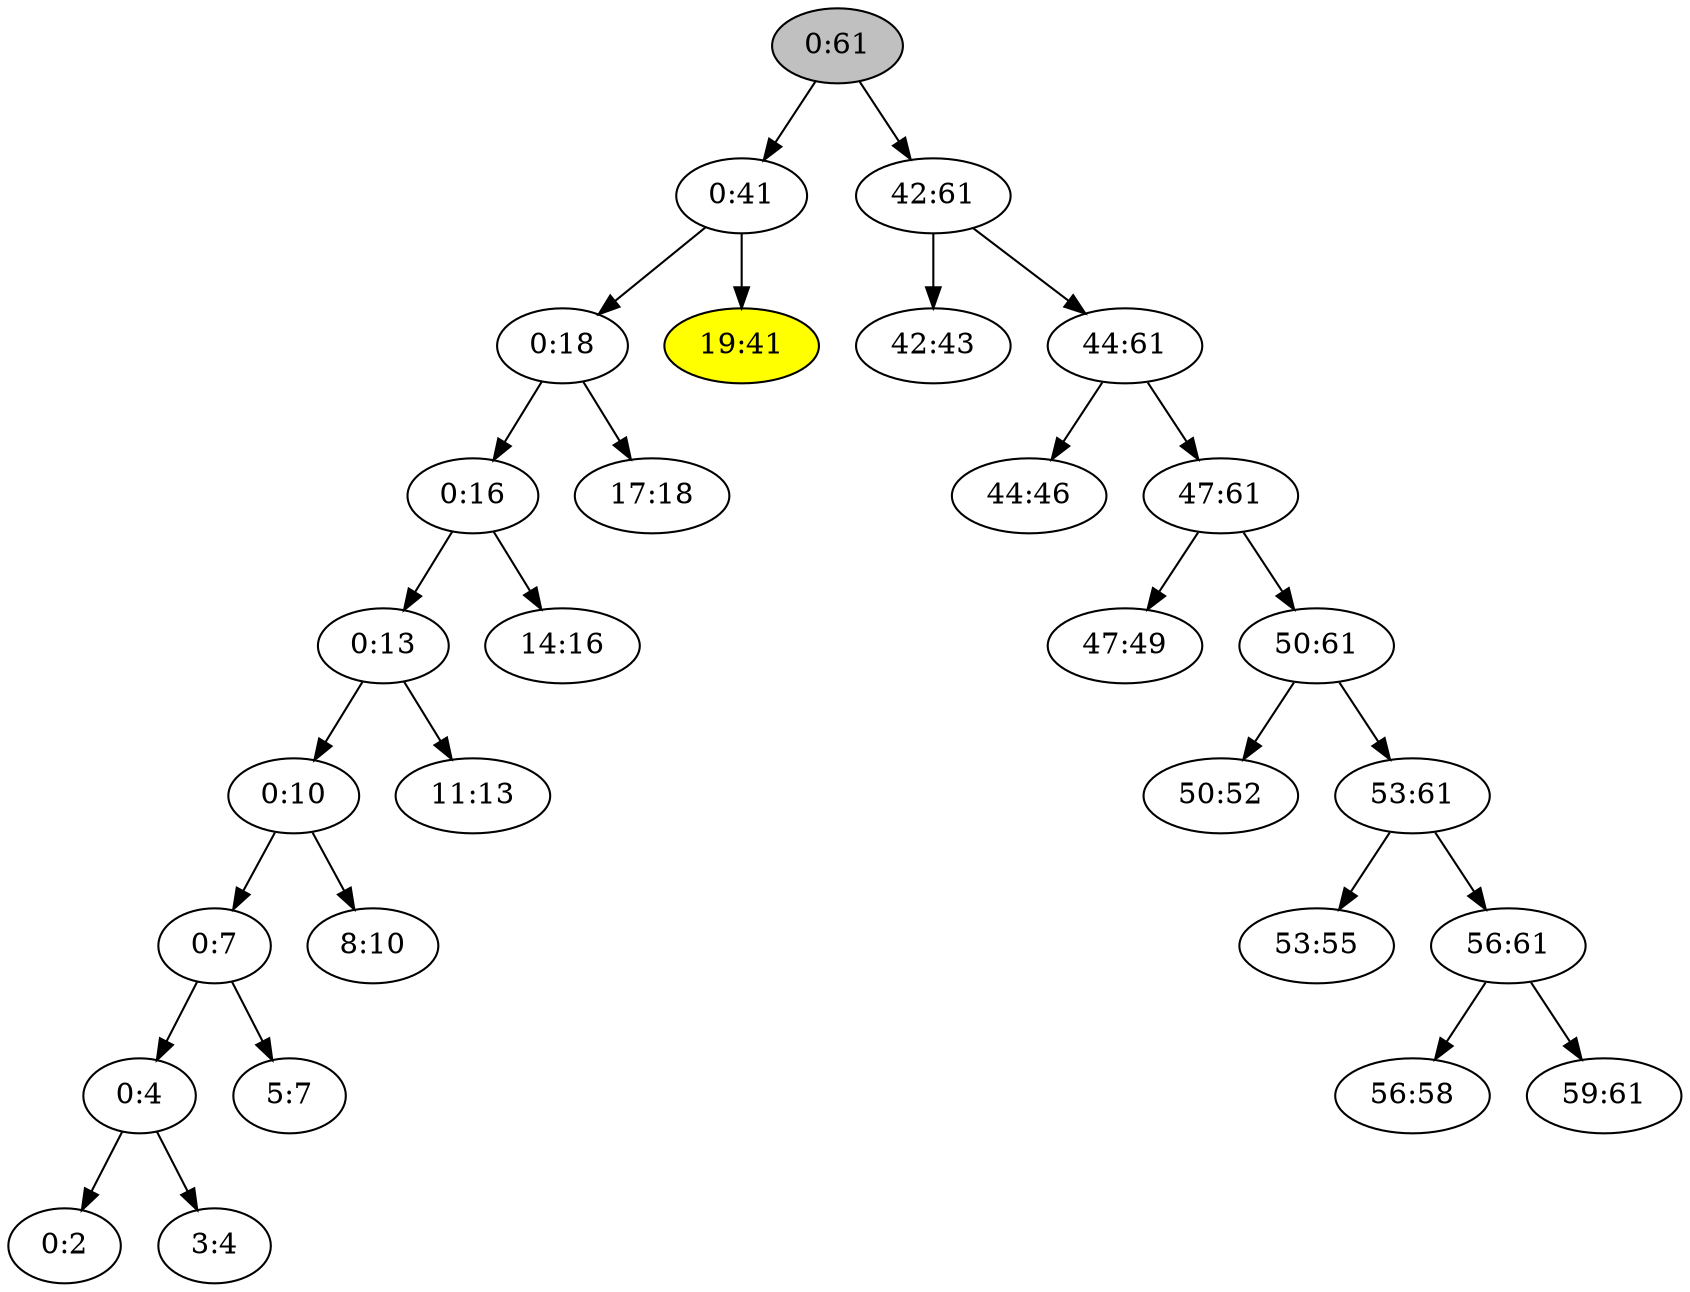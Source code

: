 digraph "big-i19:41" {

/* Nodes */

N_0_61[label="0:61"][style="filled"][fillcolor="grey"];
N_0_41[label="0:41"];
N_0_18[label="0:18"];
N_0_16[label="0:16"];
N_0_13[label="0:13"];
N_0_10[label="0:10"];
N_0_7[label="0:7"];
N_0_4[label="0:4"];
N_0_2[label="0:2"];
N_3_4[label="3:4"];
N_5_7[label="5:7"];
N_8_10[label="8:10"];
N_11_13[label="11:13"];
N_14_16[label="14:16"];
N_17_18[label="17:18"];
N_19_41[label="19:41"][style="filled"][fillcolor="yellow"];
N_42_61[label="42:61"];
N_42_43[label="42:43"];
N_44_61[label="44:61"];
N_44_46[label="44:46"];
N_47_61[label="47:61"];
N_47_49[label="47:49"];
N_50_61[label="50:61"];
N_50_52[label="50:52"];
N_53_61[label="53:61"];
N_53_55[label="53:55"];
N_56_61[label="56:61"];
N_56_58[label="56:58"];
N_59_61[label="59:61"];

/* Edges */

N_0_4 -> N_0_2;
N_0_4 -> N_3_4;
N_0_7 -> N_0_4;
N_0_7 -> N_5_7;
N_0_10 -> N_0_7;
N_0_10 -> N_8_10;
N_0_13 -> N_0_10;
N_0_13 -> N_11_13;
N_0_16 -> N_0_13;
N_0_16 -> N_14_16;
N_0_18 -> N_0_16;
N_0_18 -> N_17_18;
N_0_41 -> N_0_18;
N_0_41 -> N_19_41;
N_0_61 -> N_0_41;
N_42_61 -> N_42_43;
N_44_61 -> N_44_46;
N_47_61 -> N_47_49;
N_50_61 -> N_50_52;
N_53_61 -> N_53_55;
N_56_61 -> N_56_58;
N_56_61 -> N_59_61;
N_53_61 -> N_56_61;
N_50_61 -> N_53_61;
N_47_61 -> N_50_61;
N_44_61 -> N_47_61;
N_42_61 -> N_44_61;
N_0_61 -> N_42_61;
}
